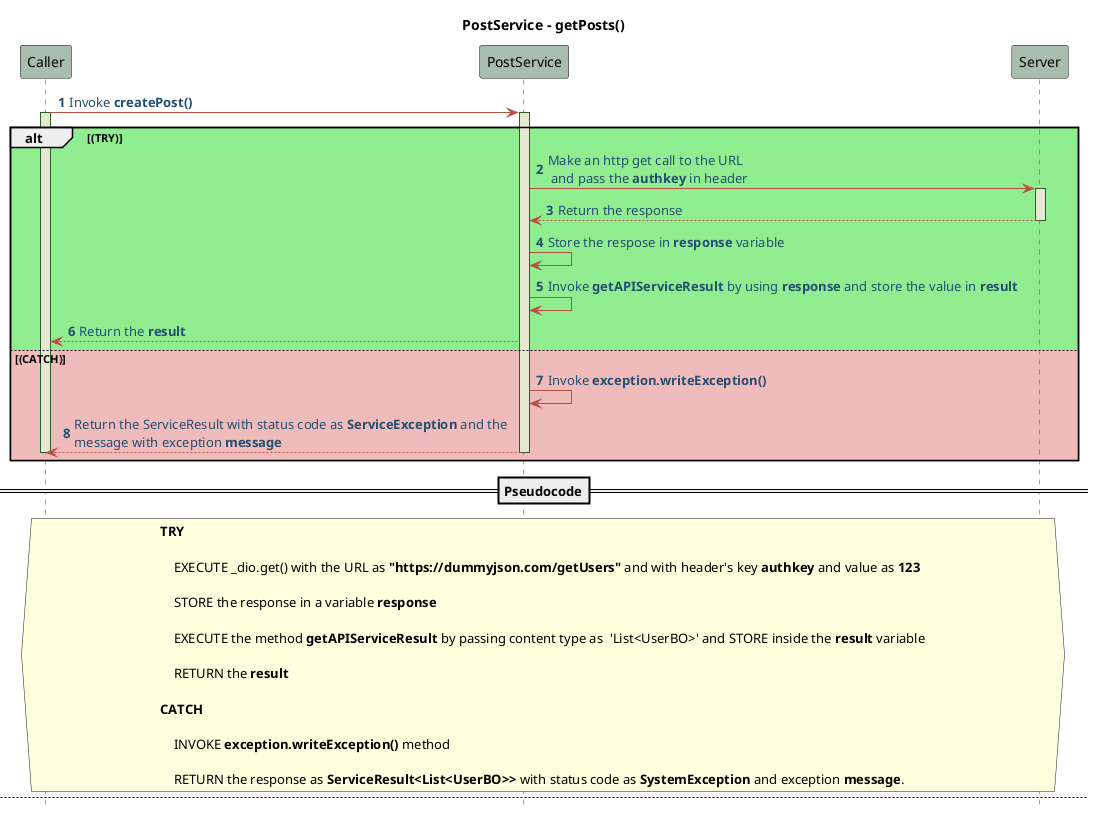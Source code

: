 @startuml PostService-Sequence-Pseudo

!define POSITIVERESPONSE 90EE90
!define NEGATIVEERESPONSE EFBBBB
!define NUETRALRESPONSE F2DC79

skinparam sequence{
    ParticipantBackgroundColor #A7BEAE
    LifeLineBackgroundColor #E7E8D1
    LifeLineBorderColor #2C5F2D
    ActorBackgroundColor #FC766AFF
    ActorBorderColor #FC766AFF
    ArrowColor #B85042
    ArrowFontColor #234E70
}

title   **PostService - createPost()**
autonumber 1
hide footbox
Caller -> PostService: Invoke **createPost()**
activate Caller
activate PostService
alt #POSITIVERESPONSE (TRY)
    PostService -> Server : Make an http get call to the URL \n and pass the **authkey** in header
    activate Server
    Server --> PostService : Return the response
    deactivate Server
    PostService -> PostService : Store the respose in **response** variable
    PostService -> PostService : Invoke **getAPIServiceResult** by using **response** and store the value in **result**
    PostService --> Caller : Return the **result**
else #NEGATIVEERESPONSE (CATCH)
    PostService -> PostService : Invoke **exception.writeException()**
    PostService --> Caller: Return the ServiceResult with status code as **ServiceException** and the\nmessage with exception **message**
    deactivate PostService
    deactivate Caller
end

==Pseudocode==
hnote across
    **TRY** 
      
        EXECUTE _dio.get() with the URL as **"https://dummyjson.com/getUsers"** and with header's key **authkey** and value as **123**
       
        STORE the response in a variable **response**
        
        EXECUTE the method **getAPIServiceResult** by passing content type as  'List<UserBO>' and STORE inside the **result** variable
       
        RETURN the **result**
    
    **CATCH**
        
        INVOKE **exception.writeException()** method
        
        RETURN the response as **ServiceResult<List<UserBO>>** with status code as **SystemException** and exception **message**.
end note

newpage

!define POSITIVERESPONSE 90EE90
!define NEGATIVEERESPONSE EFBBBB
!define NUETRALRESPONSE F2DC79

skinparam sequence{
    ParticipantBackgroundColor #A7BEAE
    LifeLineBackgroundColor #E7E8D1
    LifeLineBorderColor #2C5F2D
    ActorBackgroundColor #FC766AFF
    ActorBorderColor #FC766AFF
    ArrowColor #B85042
    ArrowFontColor #234E70
}

title   **PostService - getPosts()**
autonumber 1
hide footbox
Caller -> PostService: Invoke **getUserDetail()**
activate Caller
activate PostService
alt #POSITIVERESPONSE (TRY)
    PostService -> Server : Make an http get call to the URL \n and pass the **authkey** in header
    activate Server
    Server --> PostService : Return the response
    deactivate Server
    PostService -> PostService : Store the respose in **response** variable
    PostService -> PostService : Invoke **getAPIServiceResult** by using **response** and store the value in **result**
    PostService --> Caller : Return the **result**
else #NEGATIVEERESPONSE (CATCH)
    PostService -> PostService : Invoke **exception.writeException()**
    PostService --> Caller: Return the ServiceResult with status code as **ServiceException** and the\nmessage with exception **message**
    deactivate PostService
    deactivate Caller
end

==Pseudocode==
hnote across
    **TRY** 
      
        EXECUTE _dio.get() with the URL as **"https://dummyjson.com/getUsers"** and with header's key **authkey** and value as **123**
       
        STORE the response in a variable **response**
        
        EXECUTE the method **getAPIServiceResult** by passing content type as  'List<UserBO>' and STORE inside the **result** variable
       
        RETURN the **result**
    
    **CATCH**
        
        INVOKE **exception.writeException()** method
        
        RETURN the response as **ServiceResult<List<UserBO>>** with status code as **SystemException** and exception **message**.
end note
 
 @enduml

